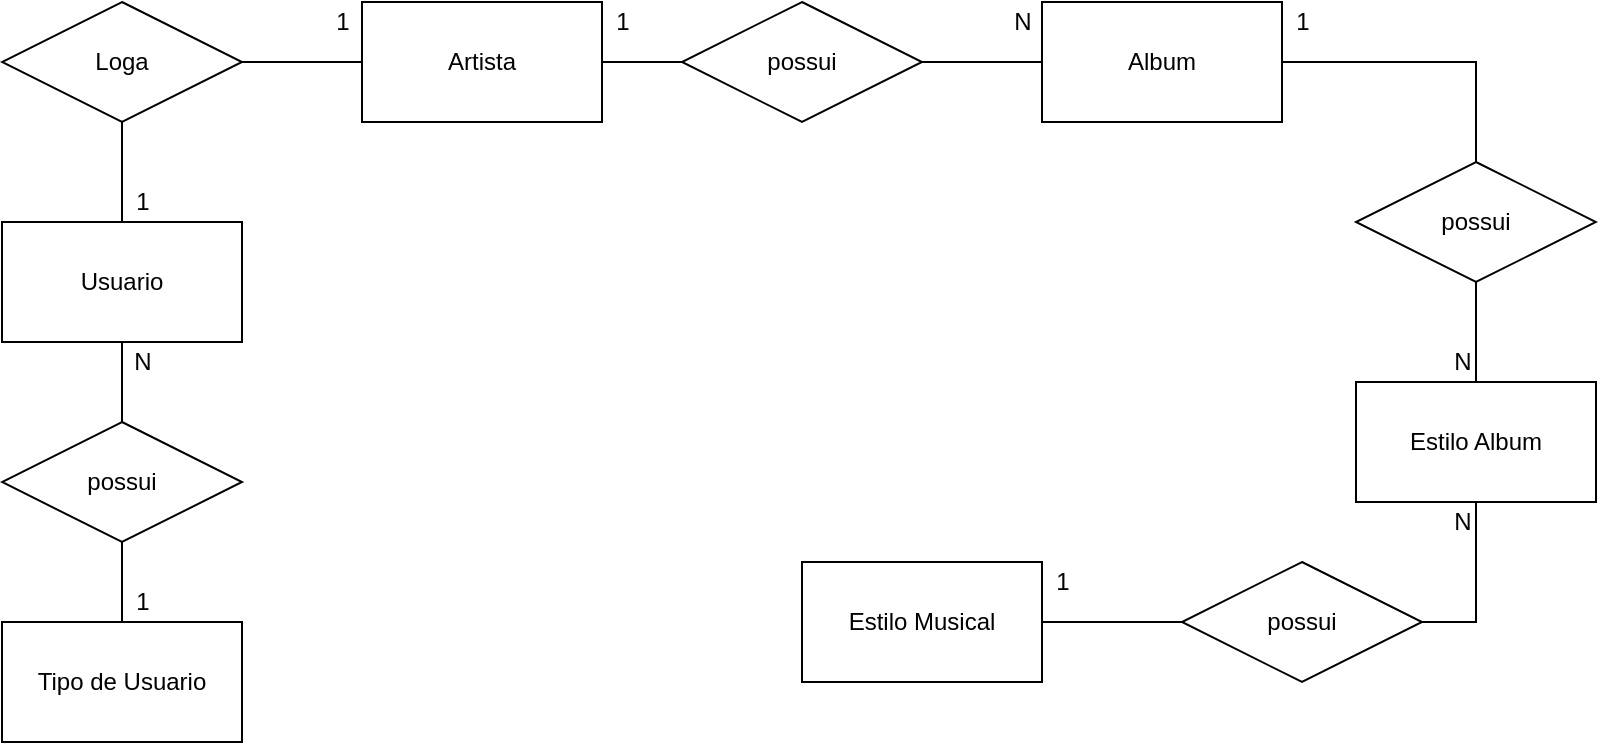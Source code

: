 <mxfile version="14.9.5" type="device" pages="2"><diagram id="RYL1VupxM53ciYfsChsR" name="Conceitual"><mxGraphModel dx="868" dy="425" grid="1" gridSize="10" guides="1" tooltips="1" connect="1" arrows="1" fold="1" page="1" pageScale="1" pageWidth="827" pageHeight="1169" math="0" shadow="0"><root><mxCell id="0"/><mxCell id="1" parent="0"/><mxCell id="74smB5F92FJikI51D582-6" style="edgeStyle=orthogonalEdgeStyle;rounded=0;orthogonalLoop=1;jettySize=auto;html=1;endArrow=none;endFill=0;" edge="1" parent="1" source="74smB5F92FJikI51D582-1" target="74smB5F92FJikI51D582-2"><mxGeometry relative="1" as="geometry"/></mxCell><mxCell id="74smB5F92FJikI51D582-1" value="Usuario" style="rounded=0;whiteSpace=wrap;html=1;" vertex="1" parent="1"><mxGeometry x="30" y="130" width="120" height="60" as="geometry"/></mxCell><mxCell id="74smB5F92FJikI51D582-7" style="edgeStyle=orthogonalEdgeStyle;rounded=0;orthogonalLoop=1;jettySize=auto;html=1;entryX=0;entryY=0.5;entryDx=0;entryDy=0;endArrow=none;endFill=0;" edge="1" parent="1" source="74smB5F92FJikI51D582-2" target="74smB5F92FJikI51D582-3"><mxGeometry relative="1" as="geometry"/></mxCell><mxCell id="74smB5F92FJikI51D582-2" value="Loga" style="shape=rhombus;perimeter=rhombusPerimeter;whiteSpace=wrap;html=1;align=center;" vertex="1" parent="1"><mxGeometry x="30" y="20" width="120" height="60" as="geometry"/></mxCell><mxCell id="74smB5F92FJikI51D582-8" style="edgeStyle=orthogonalEdgeStyle;rounded=0;orthogonalLoop=1;jettySize=auto;html=1;entryX=0;entryY=0.5;entryDx=0;entryDy=0;endArrow=none;endFill=0;" edge="1" parent="1" source="74smB5F92FJikI51D582-3" target="74smB5F92FJikI51D582-4"><mxGeometry relative="1" as="geometry"/></mxCell><mxCell id="74smB5F92FJikI51D582-3" value="Artista" style="rounded=0;whiteSpace=wrap;html=1;" vertex="1" parent="1"><mxGeometry x="210" y="20" width="120" height="60" as="geometry"/></mxCell><mxCell id="74smB5F92FJikI51D582-23" style="edgeStyle=orthogonalEdgeStyle;rounded=0;orthogonalLoop=1;jettySize=auto;html=1;entryX=0;entryY=0.5;entryDx=0;entryDy=0;endArrow=none;endFill=0;" edge="1" parent="1" source="74smB5F92FJikI51D582-4" target="74smB5F92FJikI51D582-12"><mxGeometry relative="1" as="geometry"/></mxCell><mxCell id="74smB5F92FJikI51D582-4" value="possui" style="shape=rhombus;perimeter=rhombusPerimeter;whiteSpace=wrap;html=1;align=center;" vertex="1" parent="1"><mxGeometry x="370" y="20" width="120" height="60" as="geometry"/></mxCell><mxCell id="74smB5F92FJikI51D582-15" style="edgeStyle=orthogonalEdgeStyle;rounded=0;orthogonalLoop=1;jettySize=auto;html=1;entryX=0.5;entryY=0;entryDx=0;entryDy=0;endArrow=none;endFill=0;" edge="1" parent="1" source="74smB5F92FJikI51D582-12" target="74smB5F92FJikI51D582-13"><mxGeometry relative="1" as="geometry"/></mxCell><mxCell id="74smB5F92FJikI51D582-12" value="Album" style="rounded=0;whiteSpace=wrap;html=1;" vertex="1" parent="1"><mxGeometry x="550" y="20" width="120" height="60" as="geometry"/></mxCell><mxCell id="74smB5F92FJikI51D582-24" style="edgeStyle=orthogonalEdgeStyle;rounded=0;orthogonalLoop=1;jettySize=auto;html=1;entryX=0.5;entryY=0;entryDx=0;entryDy=0;endArrow=none;endFill=0;" edge="1" parent="1" source="74smB5F92FJikI51D582-13" target="74smB5F92FJikI51D582-17"><mxGeometry relative="1" as="geometry"/></mxCell><mxCell id="74smB5F92FJikI51D582-13" value="possui" style="shape=rhombus;perimeter=rhombusPerimeter;whiteSpace=wrap;html=1;align=center;" vertex="1" parent="1"><mxGeometry x="707" y="100" width="120" height="60" as="geometry"/></mxCell><mxCell id="74smB5F92FJikI51D582-20" style="edgeStyle=orthogonalEdgeStyle;rounded=0;orthogonalLoop=1;jettySize=auto;html=1;entryX=1;entryY=0.5;entryDx=0;entryDy=0;endArrow=none;endFill=0;" edge="1" parent="1" source="74smB5F92FJikI51D582-17" target="74smB5F92FJikI51D582-19"><mxGeometry relative="1" as="geometry"/></mxCell><mxCell id="74smB5F92FJikI51D582-17" value="Estilo Album" style="rounded=0;whiteSpace=wrap;html=1;" vertex="1" parent="1"><mxGeometry x="707" y="210" width="120" height="60" as="geometry"/></mxCell><mxCell id="74smB5F92FJikI51D582-22" style="edgeStyle=orthogonalEdgeStyle;rounded=0;orthogonalLoop=1;jettySize=auto;html=1;entryX=1;entryY=0.5;entryDx=0;entryDy=0;endArrow=none;endFill=0;" edge="1" parent="1" source="74smB5F92FJikI51D582-19" target="74smB5F92FJikI51D582-21"><mxGeometry relative="1" as="geometry"/></mxCell><mxCell id="74smB5F92FJikI51D582-19" value="possui" style="shape=rhombus;perimeter=rhombusPerimeter;whiteSpace=wrap;html=1;align=center;" vertex="1" parent="1"><mxGeometry x="620" y="300" width="120" height="60" as="geometry"/></mxCell><mxCell id="74smB5F92FJikI51D582-21" value="Estilo Musical" style="rounded=0;whiteSpace=wrap;html=1;" vertex="1" parent="1"><mxGeometry x="430" y="300" width="120" height="60" as="geometry"/></mxCell><mxCell id="74smB5F92FJikI51D582-27" style="edgeStyle=orthogonalEdgeStyle;rounded=0;orthogonalLoop=1;jettySize=auto;html=1;endArrow=none;endFill=0;" edge="1" parent="1" source="74smB5F92FJikI51D582-25" target="74smB5F92FJikI51D582-26"><mxGeometry relative="1" as="geometry"/></mxCell><mxCell id="74smB5F92FJikI51D582-25" value="Tipo de Usuario" style="rounded=0;whiteSpace=wrap;html=1;" vertex="1" parent="1"><mxGeometry x="30" y="330" width="120" height="60" as="geometry"/></mxCell><mxCell id="74smB5F92FJikI51D582-28" style="edgeStyle=orthogonalEdgeStyle;rounded=0;orthogonalLoop=1;jettySize=auto;html=1;endArrow=none;endFill=0;" edge="1" parent="1" source="74smB5F92FJikI51D582-26" target="74smB5F92FJikI51D582-1"><mxGeometry relative="1" as="geometry"/></mxCell><mxCell id="74smB5F92FJikI51D582-26" value="possui" style="shape=rhombus;perimeter=rhombusPerimeter;whiteSpace=wrap;html=1;align=center;" vertex="1" parent="1"><mxGeometry x="30" y="230" width="120" height="60" as="geometry"/></mxCell><mxCell id="74smB5F92FJikI51D582-29" value="1" style="text;html=1;align=center;verticalAlign=middle;resizable=0;points=[];autosize=1;strokeColor=none;" vertex="1" parent="1"><mxGeometry x="90" y="310" width="20" height="20" as="geometry"/></mxCell><mxCell id="74smB5F92FJikI51D582-30" value="1" style="text;html=1;align=center;verticalAlign=middle;resizable=0;points=[];autosize=1;strokeColor=none;" vertex="1" parent="1"><mxGeometry x="90" y="110" width="20" height="20" as="geometry"/></mxCell><mxCell id="74smB5F92FJikI51D582-31" value="N" style="text;html=1;align=center;verticalAlign=middle;resizable=0;points=[];autosize=1;strokeColor=none;" vertex="1" parent="1"><mxGeometry x="90" y="190" width="20" height="20" as="geometry"/></mxCell><mxCell id="74smB5F92FJikI51D582-32" value="1" style="text;html=1;align=center;verticalAlign=middle;resizable=0;points=[];autosize=1;strokeColor=none;" vertex="1" parent="1"><mxGeometry x="190" y="20" width="20" height="20" as="geometry"/></mxCell><mxCell id="74smB5F92FJikI51D582-33" value="1" style="text;html=1;align=center;verticalAlign=middle;resizable=0;points=[];autosize=1;strokeColor=none;" vertex="1" parent="1"><mxGeometry x="330" y="20" width="20" height="20" as="geometry"/></mxCell><mxCell id="74smB5F92FJikI51D582-34" value="N" style="text;html=1;align=center;verticalAlign=middle;resizable=0;points=[];autosize=1;strokeColor=none;" vertex="1" parent="1"><mxGeometry x="530" y="20" width="20" height="20" as="geometry"/></mxCell><mxCell id="74smB5F92FJikI51D582-35" value="1" style="text;html=1;align=center;verticalAlign=middle;resizable=0;points=[];autosize=1;strokeColor=none;" vertex="1" parent="1"><mxGeometry x="670" y="20" width="20" height="20" as="geometry"/></mxCell><mxCell id="74smB5F92FJikI51D582-36" value="N" style="text;html=1;align=center;verticalAlign=middle;resizable=0;points=[];autosize=1;strokeColor=none;" vertex="1" parent="1"><mxGeometry x="750" y="190" width="20" height="20" as="geometry"/></mxCell><mxCell id="74smB5F92FJikI51D582-37" value="N" style="text;html=1;align=center;verticalAlign=middle;resizable=0;points=[];autosize=1;strokeColor=none;" vertex="1" parent="1"><mxGeometry x="750" y="270" width="20" height="20" as="geometry"/></mxCell><mxCell id="74smB5F92FJikI51D582-38" value="1" style="text;html=1;align=center;verticalAlign=middle;resizable=0;points=[];autosize=1;strokeColor=none;" vertex="1" parent="1"><mxGeometry x="550" y="300" width="20" height="20" as="geometry"/></mxCell></root></mxGraphModel></diagram><diagram id="VRJ33YdY5xLPE8oVM-hK" name="Logico"><mxGraphModel dx="868" dy="425" grid="1" gridSize="10" guides="1" tooltips="1" connect="1" arrows="1" fold="1" page="1" pageScale="1" pageWidth="827" pageHeight="1169" math="0" shadow="0"><root><mxCell id="Yr_ASnncIXTQWFg4T84N-0"/><mxCell id="Yr_ASnncIXTQWFg4T84N-1" parent="Yr_ASnncIXTQWFg4T84N-0"/><mxCell id="Yr_ASnncIXTQWFg4T84N-2" value="Usuario" style="shape=table;startSize=30;container=1;collapsible=1;childLayout=tableLayout;fixedRows=1;rowLines=0;fontStyle=1;align=center;resizeLast=1;" vertex="1" parent="Yr_ASnncIXTQWFg4T84N-1"><mxGeometry x="80" y="20" width="180" height="180" as="geometry"/></mxCell><mxCell id="Yr_ASnncIXTQWFg4T84N-3" value="" style="shape=partialRectangle;collapsible=0;dropTarget=0;pointerEvents=0;fillColor=none;top=0;left=0;bottom=0;right=0;points=[[0,0.5],[1,0.5]];portConstraint=eastwest;" vertex="1" parent="Yr_ASnncIXTQWFg4T84N-2"><mxGeometry y="30" width="180" height="30" as="geometry"/></mxCell><mxCell id="Yr_ASnncIXTQWFg4T84N-4" value="PK" style="shape=partialRectangle;connectable=0;fillColor=none;top=0;left=0;bottom=0;right=0;fontStyle=1;overflow=hidden;" vertex="1" parent="Yr_ASnncIXTQWFg4T84N-3"><mxGeometry width="60" height="30" as="geometry"/></mxCell><mxCell id="Yr_ASnncIXTQWFg4T84N-5" value="IdUsuario" style="shape=partialRectangle;connectable=0;fillColor=none;top=0;left=0;bottom=0;right=0;align=left;spacingLeft=6;fontStyle=5;overflow=hidden;" vertex="1" parent="Yr_ASnncIXTQWFg4T84N-3"><mxGeometry x="60" width="120" height="30" as="geometry"/></mxCell><mxCell id="Yr_ASnncIXTQWFg4T84N-6" value="" style="shape=partialRectangle;collapsible=0;dropTarget=0;pointerEvents=0;fillColor=none;top=0;left=0;bottom=1;right=0;points=[[0,0.5],[1,0.5]];portConstraint=eastwest;" vertex="1" parent="Yr_ASnncIXTQWFg4T84N-2"><mxGeometry y="60" width="180" height="30" as="geometry"/></mxCell><mxCell id="Yr_ASnncIXTQWFg4T84N-7" value="FK" style="shape=partialRectangle;connectable=0;fillColor=none;top=0;left=0;bottom=0;right=0;fontStyle=1;overflow=hidden;" vertex="1" parent="Yr_ASnncIXTQWFg4T84N-6"><mxGeometry width="60" height="30" as="geometry"/></mxCell><mxCell id="Yr_ASnncIXTQWFg4T84N-8" value="IdTipoUsuario" style="shape=partialRectangle;connectable=0;fillColor=none;top=0;left=0;bottom=0;right=0;align=left;spacingLeft=6;fontStyle=5;overflow=hidden;" vertex="1" parent="Yr_ASnncIXTQWFg4T84N-6"><mxGeometry x="60" width="120" height="30" as="geometry"/></mxCell><mxCell id="Yr_ASnncIXTQWFg4T84N-9" value="" style="shape=partialRectangle;collapsible=0;dropTarget=0;pointerEvents=0;fillColor=none;top=0;left=0;bottom=0;right=0;points=[[0,0.5],[1,0.5]];portConstraint=eastwest;" vertex="1" parent="Yr_ASnncIXTQWFg4T84N-2"><mxGeometry y="90" width="180" height="30" as="geometry"/></mxCell><mxCell id="Yr_ASnncIXTQWFg4T84N-10" value="" style="shape=partialRectangle;connectable=0;fillColor=none;top=0;left=0;bottom=0;right=0;editable=1;overflow=hidden;" vertex="1" parent="Yr_ASnncIXTQWFg4T84N-9"><mxGeometry width="60" height="30" as="geometry"/></mxCell><mxCell id="Yr_ASnncIXTQWFg4T84N-11" value="NomeUsuario" style="shape=partialRectangle;connectable=0;fillColor=none;top=0;left=0;bottom=0;right=0;align=left;spacingLeft=6;overflow=hidden;" vertex="1" parent="Yr_ASnncIXTQWFg4T84N-9"><mxGeometry x="60" width="120" height="30" as="geometry"/></mxCell><mxCell id="Yr_ASnncIXTQWFg4T84N-12" value="" style="shape=partialRectangle;collapsible=0;dropTarget=0;pointerEvents=0;fillColor=none;top=0;left=0;bottom=0;right=0;points=[[0,0.5],[1,0.5]];portConstraint=eastwest;" vertex="1" parent="Yr_ASnncIXTQWFg4T84N-2"><mxGeometry y="120" width="180" height="30" as="geometry"/></mxCell><mxCell id="Yr_ASnncIXTQWFg4T84N-13" value="" style="shape=partialRectangle;connectable=0;fillColor=none;top=0;left=0;bottom=0;right=0;editable=1;overflow=hidden;" vertex="1" parent="Yr_ASnncIXTQWFg4T84N-12"><mxGeometry width="60" height="30" as="geometry"/></mxCell><mxCell id="Yr_ASnncIXTQWFg4T84N-14" value="Email" style="shape=partialRectangle;connectable=0;fillColor=none;top=0;left=0;bottom=0;right=0;align=left;spacingLeft=6;overflow=hidden;" vertex="1" parent="Yr_ASnncIXTQWFg4T84N-12"><mxGeometry x="60" width="120" height="30" as="geometry"/></mxCell><mxCell id="-Laobrug0gtbKiqhZvn9-0" value="" style="shape=partialRectangle;collapsible=0;dropTarget=0;pointerEvents=0;fillColor=none;top=0;left=0;bottom=0;right=0;points=[[0,0.5],[1,0.5]];portConstraint=eastwest;" vertex="1" parent="Yr_ASnncIXTQWFg4T84N-2"><mxGeometry y="150" width="180" height="30" as="geometry"/></mxCell><mxCell id="-Laobrug0gtbKiqhZvn9-1" value="" style="shape=partialRectangle;connectable=0;fillColor=none;top=0;left=0;bottom=0;right=0;editable=1;overflow=hidden;" vertex="1" parent="-Laobrug0gtbKiqhZvn9-0"><mxGeometry width="60" height="30" as="geometry"/></mxCell><mxCell id="-Laobrug0gtbKiqhZvn9-2" value="Senha" style="shape=partialRectangle;connectable=0;fillColor=none;top=0;left=0;bottom=0;right=0;align=left;spacingLeft=6;overflow=hidden;" vertex="1" parent="-Laobrug0gtbKiqhZvn9-0"><mxGeometry x="60" width="120" height="30" as="geometry"/></mxCell><mxCell id="2lARsycWZw5zftlK7QYf-12" value="Tipo de Usuario" style="shape=table;startSize=30;container=1;collapsible=1;childLayout=tableLayout;fixedRows=1;rowLines=0;fontStyle=1;align=center;resizeLast=1;" vertex="1" parent="Yr_ASnncIXTQWFg4T84N-1"><mxGeometry x="80" y="250" width="180" height="100" as="geometry"/></mxCell><mxCell id="2lARsycWZw5zftlK7QYf-13" value="" style="shape=partialRectangle;collapsible=0;dropTarget=0;pointerEvents=0;fillColor=none;top=0;left=0;bottom=0;right=0;points=[[0,0.5],[1,0.5]];portConstraint=eastwest;" vertex="1" parent="2lARsycWZw5zftlK7QYf-12"><mxGeometry y="30" width="180" height="30" as="geometry"/></mxCell><mxCell id="2lARsycWZw5zftlK7QYf-14" value="PK" style="shape=partialRectangle;connectable=0;fillColor=none;top=0;left=0;bottom=0;right=0;fontStyle=1;overflow=hidden;" vertex="1" parent="2lARsycWZw5zftlK7QYf-13"><mxGeometry width="60" height="30" as="geometry"/></mxCell><mxCell id="2lARsycWZw5zftlK7QYf-15" value="IdTipoUsuario" style="shape=partialRectangle;connectable=0;fillColor=none;top=0;left=0;bottom=0;right=0;align=left;spacingLeft=6;fontStyle=5;overflow=hidden;" vertex="1" parent="2lARsycWZw5zftlK7QYf-13"><mxGeometry x="60" width="120" height="30" as="geometry"/></mxCell><mxCell id="2lARsycWZw5zftlK7QYf-19" value="" style="shape=partialRectangle;collapsible=0;dropTarget=0;pointerEvents=0;fillColor=none;top=0;left=0;bottom=0;right=0;points=[[0,0.5],[1,0.5]];portConstraint=eastwest;" vertex="1" parent="2lARsycWZw5zftlK7QYf-12"><mxGeometry y="60" width="180" height="30" as="geometry"/></mxCell><mxCell id="2lARsycWZw5zftlK7QYf-20" value="" style="shape=partialRectangle;connectable=0;fillColor=none;top=0;left=0;bottom=0;right=0;editable=1;overflow=hidden;" vertex="1" parent="2lARsycWZw5zftlK7QYf-19"><mxGeometry width="60" height="30" as="geometry"/></mxCell><mxCell id="2lARsycWZw5zftlK7QYf-21" value="TipoPermicoes" style="shape=partialRectangle;connectable=0;fillColor=none;top=0;left=0;bottom=0;right=0;align=left;spacingLeft=6;overflow=hidden;" vertex="1" parent="2lARsycWZw5zftlK7QYf-19"><mxGeometry x="60" width="120" height="30" as="geometry"/></mxCell><mxCell id="uZwRkQ3eB-G0v6jjeX_I-0" value="" style="edgeStyle=entityRelationEdgeStyle;fontSize=12;html=1;endArrow=ERoneToMany;" edge="1" parent="Yr_ASnncIXTQWFg4T84N-1" source="2lARsycWZw5zftlK7QYf-13" target="Yr_ASnncIXTQWFg4T84N-6"><mxGeometry width="100" height="100" relative="1" as="geometry"><mxPoint x="280" y="280" as="sourcePoint"/><mxPoint x="240" y="90" as="targetPoint"/></mxGeometry></mxCell><mxCell id="vXVACUTJG_gQIMyySY1S-0" value="Artista" style="shape=table;startSize=30;container=1;collapsible=1;childLayout=tableLayout;fixedRows=1;rowLines=0;fontStyle=1;align=center;resizeLast=1;" vertex="1" parent="Yr_ASnncIXTQWFg4T84N-1"><mxGeometry x="340" y="20" width="180" height="120" as="geometry"/></mxCell><mxCell id="vXVACUTJG_gQIMyySY1S-1" value="" style="shape=partialRectangle;collapsible=0;dropTarget=0;pointerEvents=0;fillColor=none;top=0;left=0;bottom=0;right=0;points=[[0,0.5],[1,0.5]];portConstraint=eastwest;" vertex="1" parent="vXVACUTJG_gQIMyySY1S-0"><mxGeometry y="30" width="180" height="30" as="geometry"/></mxCell><mxCell id="vXVACUTJG_gQIMyySY1S-2" value="PK" style="shape=partialRectangle;connectable=0;fillColor=none;top=0;left=0;bottom=0;right=0;fontStyle=1;overflow=hidden;" vertex="1" parent="vXVACUTJG_gQIMyySY1S-1"><mxGeometry width="60" height="30" as="geometry"/></mxCell><mxCell id="vXVACUTJG_gQIMyySY1S-3" value="IdArtista" style="shape=partialRectangle;connectable=0;fillColor=none;top=0;left=0;bottom=0;right=0;align=left;spacingLeft=6;fontStyle=5;overflow=hidden;" vertex="1" parent="vXVACUTJG_gQIMyySY1S-1"><mxGeometry x="60" width="120" height="30" as="geometry"/></mxCell><mxCell id="vXVACUTJG_gQIMyySY1S-4" value="" style="shape=partialRectangle;collapsible=0;dropTarget=0;pointerEvents=0;fillColor=none;top=0;left=0;bottom=1;right=0;points=[[0,0.5],[1,0.5]];portConstraint=eastwest;" vertex="1" parent="vXVACUTJG_gQIMyySY1S-0"><mxGeometry y="60" width="180" height="30" as="geometry"/></mxCell><mxCell id="vXVACUTJG_gQIMyySY1S-5" value="FK" style="shape=partialRectangle;connectable=0;fillColor=none;top=0;left=0;bottom=0;right=0;fontStyle=1;overflow=hidden;" vertex="1" parent="vXVACUTJG_gQIMyySY1S-4"><mxGeometry width="60" height="30" as="geometry"/></mxCell><mxCell id="vXVACUTJG_gQIMyySY1S-6" value="IdUsuario" style="shape=partialRectangle;connectable=0;fillColor=none;top=0;left=0;bottom=0;right=0;align=left;spacingLeft=6;fontStyle=5;overflow=hidden;" vertex="1" parent="vXVACUTJG_gQIMyySY1S-4"><mxGeometry x="60" width="120" height="30" as="geometry"/></mxCell><mxCell id="vXVACUTJG_gQIMyySY1S-7" value="" style="shape=partialRectangle;collapsible=0;dropTarget=0;pointerEvents=0;fillColor=none;top=0;left=0;bottom=0;right=0;points=[[0,0.5],[1,0.5]];portConstraint=eastwest;" vertex="1" parent="vXVACUTJG_gQIMyySY1S-0"><mxGeometry y="90" width="180" height="30" as="geometry"/></mxCell><mxCell id="vXVACUTJG_gQIMyySY1S-8" value="" style="shape=partialRectangle;connectable=0;fillColor=none;top=0;left=0;bottom=0;right=0;editable=1;overflow=hidden;" vertex="1" parent="vXVACUTJG_gQIMyySY1S-7"><mxGeometry width="60" height="30" as="geometry"/></mxCell><mxCell id="vXVACUTJG_gQIMyySY1S-9" value="NomeArtista" style="shape=partialRectangle;connectable=0;fillColor=none;top=0;left=0;bottom=0;right=0;align=left;spacingLeft=6;overflow=hidden;" vertex="1" parent="vXVACUTJG_gQIMyySY1S-7"><mxGeometry x="60" width="120" height="30" as="geometry"/></mxCell><mxCell id="d0OV1kuFnxrf0XDaLvUI-0" value="" style="edgeStyle=entityRelationEdgeStyle;fontSize=12;html=1;endArrow=ERmandOne;startArrow=ERmandOne;" edge="1" parent="Yr_ASnncIXTQWFg4T84N-1" source="Yr_ASnncIXTQWFg4T84N-3" target="vXVACUTJG_gQIMyySY1S-4"><mxGeometry width="100" height="100" relative="1" as="geometry"><mxPoint x="360" y="270" as="sourcePoint"/><mxPoint x="460" y="170" as="targetPoint"/></mxGeometry></mxCell><mxCell id="d0OV1kuFnxrf0XDaLvUI-1" value="Album" style="shape=table;startSize=30;container=1;collapsible=1;childLayout=tableLayout;fixedRows=1;rowLines=0;fontStyle=1;align=center;resizeLast=1;" vertex="1" parent="Yr_ASnncIXTQWFg4T84N-1"><mxGeometry x="580" y="20" width="180" height="150" as="geometry"/></mxCell><mxCell id="d0OV1kuFnxrf0XDaLvUI-2" value="" style="shape=partialRectangle;collapsible=0;dropTarget=0;pointerEvents=0;fillColor=none;top=0;left=0;bottom=0;right=0;points=[[0,0.5],[1,0.5]];portConstraint=eastwest;" vertex="1" parent="d0OV1kuFnxrf0XDaLvUI-1"><mxGeometry y="30" width="180" height="30" as="geometry"/></mxCell><mxCell id="d0OV1kuFnxrf0XDaLvUI-3" value="PK" style="shape=partialRectangle;connectable=0;fillColor=none;top=0;left=0;bottom=0;right=0;fontStyle=1;overflow=hidden;" vertex="1" parent="d0OV1kuFnxrf0XDaLvUI-2"><mxGeometry width="60" height="30" as="geometry"/></mxCell><mxCell id="d0OV1kuFnxrf0XDaLvUI-4" value="IdAlbum" style="shape=partialRectangle;connectable=0;fillColor=none;top=0;left=0;bottom=0;right=0;align=left;spacingLeft=6;fontStyle=5;overflow=hidden;" vertex="1" parent="d0OV1kuFnxrf0XDaLvUI-2"><mxGeometry x="60" width="120" height="30" as="geometry"/></mxCell><mxCell id="d0OV1kuFnxrf0XDaLvUI-5" value="" style="shape=partialRectangle;collapsible=0;dropTarget=0;pointerEvents=0;fillColor=none;top=0;left=0;bottom=1;right=0;points=[[0,0.5],[1,0.5]];portConstraint=eastwest;" vertex="1" parent="d0OV1kuFnxrf0XDaLvUI-1"><mxGeometry y="60" width="180" height="30" as="geometry"/></mxCell><mxCell id="d0OV1kuFnxrf0XDaLvUI-6" value="FK" style="shape=partialRectangle;connectable=0;fillColor=none;top=0;left=0;bottom=0;right=0;fontStyle=1;overflow=hidden;" vertex="1" parent="d0OV1kuFnxrf0XDaLvUI-5"><mxGeometry width="60" height="30" as="geometry"/></mxCell><mxCell id="d0OV1kuFnxrf0XDaLvUI-7" value="IdArtista" style="shape=partialRectangle;connectable=0;fillColor=none;top=0;left=0;bottom=0;right=0;align=left;spacingLeft=6;fontStyle=5;overflow=hidden;" vertex="1" parent="d0OV1kuFnxrf0XDaLvUI-5"><mxGeometry x="60" width="120" height="30" as="geometry"/></mxCell><mxCell id="d0OV1kuFnxrf0XDaLvUI-8" value="" style="shape=partialRectangle;collapsible=0;dropTarget=0;pointerEvents=0;fillColor=none;top=0;left=0;bottom=0;right=0;points=[[0,0.5],[1,0.5]];portConstraint=eastwest;" vertex="1" parent="d0OV1kuFnxrf0XDaLvUI-1"><mxGeometry y="90" width="180" height="30" as="geometry"/></mxCell><mxCell id="d0OV1kuFnxrf0XDaLvUI-9" value="" style="shape=partialRectangle;connectable=0;fillColor=none;top=0;left=0;bottom=0;right=0;editable=1;overflow=hidden;" vertex="1" parent="d0OV1kuFnxrf0XDaLvUI-8"><mxGeometry width="60" height="30" as="geometry"/></mxCell><mxCell id="d0OV1kuFnxrf0XDaLvUI-10" value="NomeAlbum" style="shape=partialRectangle;connectable=0;fillColor=none;top=0;left=0;bottom=0;right=0;align=left;spacingLeft=6;overflow=hidden;" vertex="1" parent="d0OV1kuFnxrf0XDaLvUI-8"><mxGeometry x="60" width="120" height="30" as="geometry"/></mxCell><mxCell id="d0OV1kuFnxrf0XDaLvUI-11" value="" style="shape=partialRectangle;collapsible=0;dropTarget=0;pointerEvents=0;fillColor=none;top=0;left=0;bottom=0;right=0;points=[[0,0.5],[1,0.5]];portConstraint=eastwest;" vertex="1" parent="d0OV1kuFnxrf0XDaLvUI-1"><mxGeometry y="120" width="180" height="30" as="geometry"/></mxCell><mxCell id="d0OV1kuFnxrf0XDaLvUI-12" value="" style="shape=partialRectangle;connectable=0;fillColor=none;top=0;left=0;bottom=0;right=0;editable=1;overflow=hidden;" vertex="1" parent="d0OV1kuFnxrf0XDaLvUI-11"><mxGeometry width="60" height="30" as="geometry"/></mxCell><mxCell id="d0OV1kuFnxrf0XDaLvUI-13" value="DataLAncamento" style="shape=partialRectangle;connectable=0;fillColor=none;top=0;left=0;bottom=0;right=0;align=left;spacingLeft=6;overflow=hidden;" vertex="1" parent="d0OV1kuFnxrf0XDaLvUI-11"><mxGeometry x="60" width="120" height="30" as="geometry"/></mxCell><mxCell id="d0OV1kuFnxrf0XDaLvUI-17" value="Estilo Album" style="shape=table;startSize=30;container=1;collapsible=1;childLayout=tableLayout;fixedRows=1;rowLines=0;fontStyle=1;align=center;resizeLast=1;" vertex="1" parent="Yr_ASnncIXTQWFg4T84N-1"><mxGeometry x="827" y="20" width="180" height="120" as="geometry"/></mxCell><mxCell id="d0OV1kuFnxrf0XDaLvUI-18" value="" style="shape=partialRectangle;collapsible=0;dropTarget=0;pointerEvents=0;fillColor=none;top=0;left=0;bottom=0;right=0;points=[[0,0.5],[1,0.5]];portConstraint=eastwest;" vertex="1" parent="d0OV1kuFnxrf0XDaLvUI-17"><mxGeometry y="30" width="180" height="30" as="geometry"/></mxCell><mxCell id="d0OV1kuFnxrf0XDaLvUI-19" value="PK" style="shape=partialRectangle;connectable=0;fillColor=none;top=0;left=0;bottom=0;right=0;fontStyle=1;overflow=hidden;" vertex="1" parent="d0OV1kuFnxrf0XDaLvUI-18"><mxGeometry width="60" height="30" as="geometry"/></mxCell><mxCell id="d0OV1kuFnxrf0XDaLvUI-20" value="IdEstiloAlbum" style="shape=partialRectangle;connectable=0;fillColor=none;top=0;left=0;bottom=0;right=0;align=left;spacingLeft=6;fontStyle=5;overflow=hidden;" vertex="1" parent="d0OV1kuFnxrf0XDaLvUI-18"><mxGeometry x="60" width="120" height="30" as="geometry"/></mxCell><mxCell id="BHnEkPtdQ88kyCc6bxFj-1" value="" style="shape=partialRectangle;collapsible=0;dropTarget=0;pointerEvents=0;fillColor=none;top=0;left=0;bottom=0;right=0;points=[[0,0.5],[1,0.5]];portConstraint=eastwest;" vertex="1" parent="d0OV1kuFnxrf0XDaLvUI-17"><mxGeometry y="60" width="180" height="30" as="geometry"/></mxCell><mxCell id="BHnEkPtdQ88kyCc6bxFj-2" value="FK" style="shape=partialRectangle;connectable=0;fillColor=none;top=0;left=0;bottom=0;right=0;fontStyle=1;overflow=hidden;" vertex="1" parent="BHnEkPtdQ88kyCc6bxFj-1"><mxGeometry width="60" height="30" as="geometry"/></mxCell><mxCell id="BHnEkPtdQ88kyCc6bxFj-3" value="IdAlbum" style="shape=partialRectangle;connectable=0;fillColor=none;top=0;left=0;bottom=0;right=0;align=left;spacingLeft=6;fontStyle=1;overflow=hidden;" vertex="1" parent="BHnEkPtdQ88kyCc6bxFj-1"><mxGeometry x="60" width="120" height="30" as="geometry"/></mxCell><mxCell id="d0OV1kuFnxrf0XDaLvUI-21" value="" style="shape=partialRectangle;collapsible=0;dropTarget=0;pointerEvents=0;fillColor=none;top=0;left=0;bottom=1;right=0;points=[[0,0.5],[1,0.5]];portConstraint=eastwest;" vertex="1" parent="d0OV1kuFnxrf0XDaLvUI-17"><mxGeometry y="90" width="180" height="30" as="geometry"/></mxCell><mxCell id="d0OV1kuFnxrf0XDaLvUI-22" value="FK" style="shape=partialRectangle;connectable=0;fillColor=none;top=0;left=0;bottom=0;right=0;fontStyle=1;overflow=hidden;" vertex="1" parent="d0OV1kuFnxrf0XDaLvUI-21"><mxGeometry width="60" height="30" as="geometry"/></mxCell><mxCell id="d0OV1kuFnxrf0XDaLvUI-23" value="IdEstilo" style="shape=partialRectangle;connectable=0;fillColor=none;top=0;left=0;bottom=0;right=0;align=left;spacingLeft=6;fontStyle=5;overflow=hidden;" vertex="1" parent="d0OV1kuFnxrf0XDaLvUI-21"><mxGeometry x="60" width="120" height="30" as="geometry"/></mxCell><mxCell id="j4lNiZtIMfoK8Hf4unXz-0" value="" style="edgeStyle=entityRelationEdgeStyle;fontSize=12;html=1;endArrow=ERoneToMany;" edge="1" parent="Yr_ASnncIXTQWFg4T84N-1" source="vXVACUTJG_gQIMyySY1S-1" target="d0OV1kuFnxrf0XDaLvUI-5"><mxGeometry width="100" height="100" relative="1" as="geometry"><mxPoint x="680" y="270" as="sourcePoint"/><mxPoint x="650" y="100" as="targetPoint"/></mxGeometry></mxCell><mxCell id="BHnEkPtdQ88kyCc6bxFj-0" value="" style="edgeStyle=entityRelationEdgeStyle;fontSize=12;html=1;endArrow=ERoneToMany;" edge="1" parent="Yr_ASnncIXTQWFg4T84N-1" source="d0OV1kuFnxrf0XDaLvUI-5" target="d0OV1kuFnxrf0XDaLvUI-18"><mxGeometry width="100" height="100" relative="1" as="geometry"><mxPoint x="680" y="270" as="sourcePoint"/><mxPoint x="780" y="170" as="targetPoint"/></mxGeometry></mxCell><mxCell id="BHnEkPtdQ88kyCc6bxFj-14" value="Estilo" style="shape=table;startSize=30;container=1;collapsible=1;childLayout=tableLayout;fixedRows=1;rowLines=0;fontStyle=1;align=center;resizeLast=1;" vertex="1" parent="Yr_ASnncIXTQWFg4T84N-1"><mxGeometry x="1080" y="20" width="180" height="90" as="geometry"/></mxCell><mxCell id="BHnEkPtdQ88kyCc6bxFj-15" value="" style="shape=partialRectangle;collapsible=0;dropTarget=0;pointerEvents=0;fillColor=none;top=0;left=0;bottom=0;right=0;points=[[0,0.5],[1,0.5]];portConstraint=eastwest;" vertex="1" parent="BHnEkPtdQ88kyCc6bxFj-14"><mxGeometry y="30" width="180" height="30" as="geometry"/></mxCell><mxCell id="BHnEkPtdQ88kyCc6bxFj-16" value="PK" style="shape=partialRectangle;connectable=0;fillColor=none;top=0;left=0;bottom=0;right=0;fontStyle=1;overflow=hidden;" vertex="1" parent="BHnEkPtdQ88kyCc6bxFj-15"><mxGeometry width="60" height="30" as="geometry"/></mxCell><mxCell id="BHnEkPtdQ88kyCc6bxFj-17" value="IdEstilo" style="shape=partialRectangle;connectable=0;fillColor=none;top=0;left=0;bottom=0;right=0;align=left;spacingLeft=6;fontStyle=5;overflow=hidden;" vertex="1" parent="BHnEkPtdQ88kyCc6bxFj-15"><mxGeometry x="60" width="120" height="30" as="geometry"/></mxCell><mxCell id="BHnEkPtdQ88kyCc6bxFj-21" value="" style="shape=partialRectangle;collapsible=0;dropTarget=0;pointerEvents=0;fillColor=none;top=0;left=0;bottom=0;right=0;points=[[0,0.5],[1,0.5]];portConstraint=eastwest;" vertex="1" parent="BHnEkPtdQ88kyCc6bxFj-14"><mxGeometry y="60" width="180" height="30" as="geometry"/></mxCell><mxCell id="BHnEkPtdQ88kyCc6bxFj-22" value="" style="shape=partialRectangle;connectable=0;fillColor=none;top=0;left=0;bottom=0;right=0;editable=1;overflow=hidden;" vertex="1" parent="BHnEkPtdQ88kyCc6bxFj-21"><mxGeometry width="60" height="30" as="geometry"/></mxCell><mxCell id="BHnEkPtdQ88kyCc6bxFj-23" value="NomeEstilo" style="shape=partialRectangle;connectable=0;fillColor=none;top=0;left=0;bottom=0;right=0;align=left;spacingLeft=6;overflow=hidden;" vertex="1" parent="BHnEkPtdQ88kyCc6bxFj-21"><mxGeometry x="60" width="120" height="30" as="geometry"/></mxCell><mxCell id="X70Jena2tpKq9m5Tq3AL-0" value="" style="edgeStyle=entityRelationEdgeStyle;fontSize=12;html=1;endArrow=ERoneToMany;exitX=-0.006;exitY=0.033;exitDx=0;exitDy=0;exitPerimeter=0;" edge="1" parent="Yr_ASnncIXTQWFg4T84N-1" source="BHnEkPtdQ88kyCc6bxFj-15" target="BHnEkPtdQ88kyCc6bxFj-1"><mxGeometry width="100" height="100" relative="1" as="geometry"><mxPoint x="1060" y="140" as="sourcePoint"/><mxPoint x="1060" y="70" as="targetPoint"/></mxGeometry></mxCell></root></mxGraphModel></diagram></mxfile>